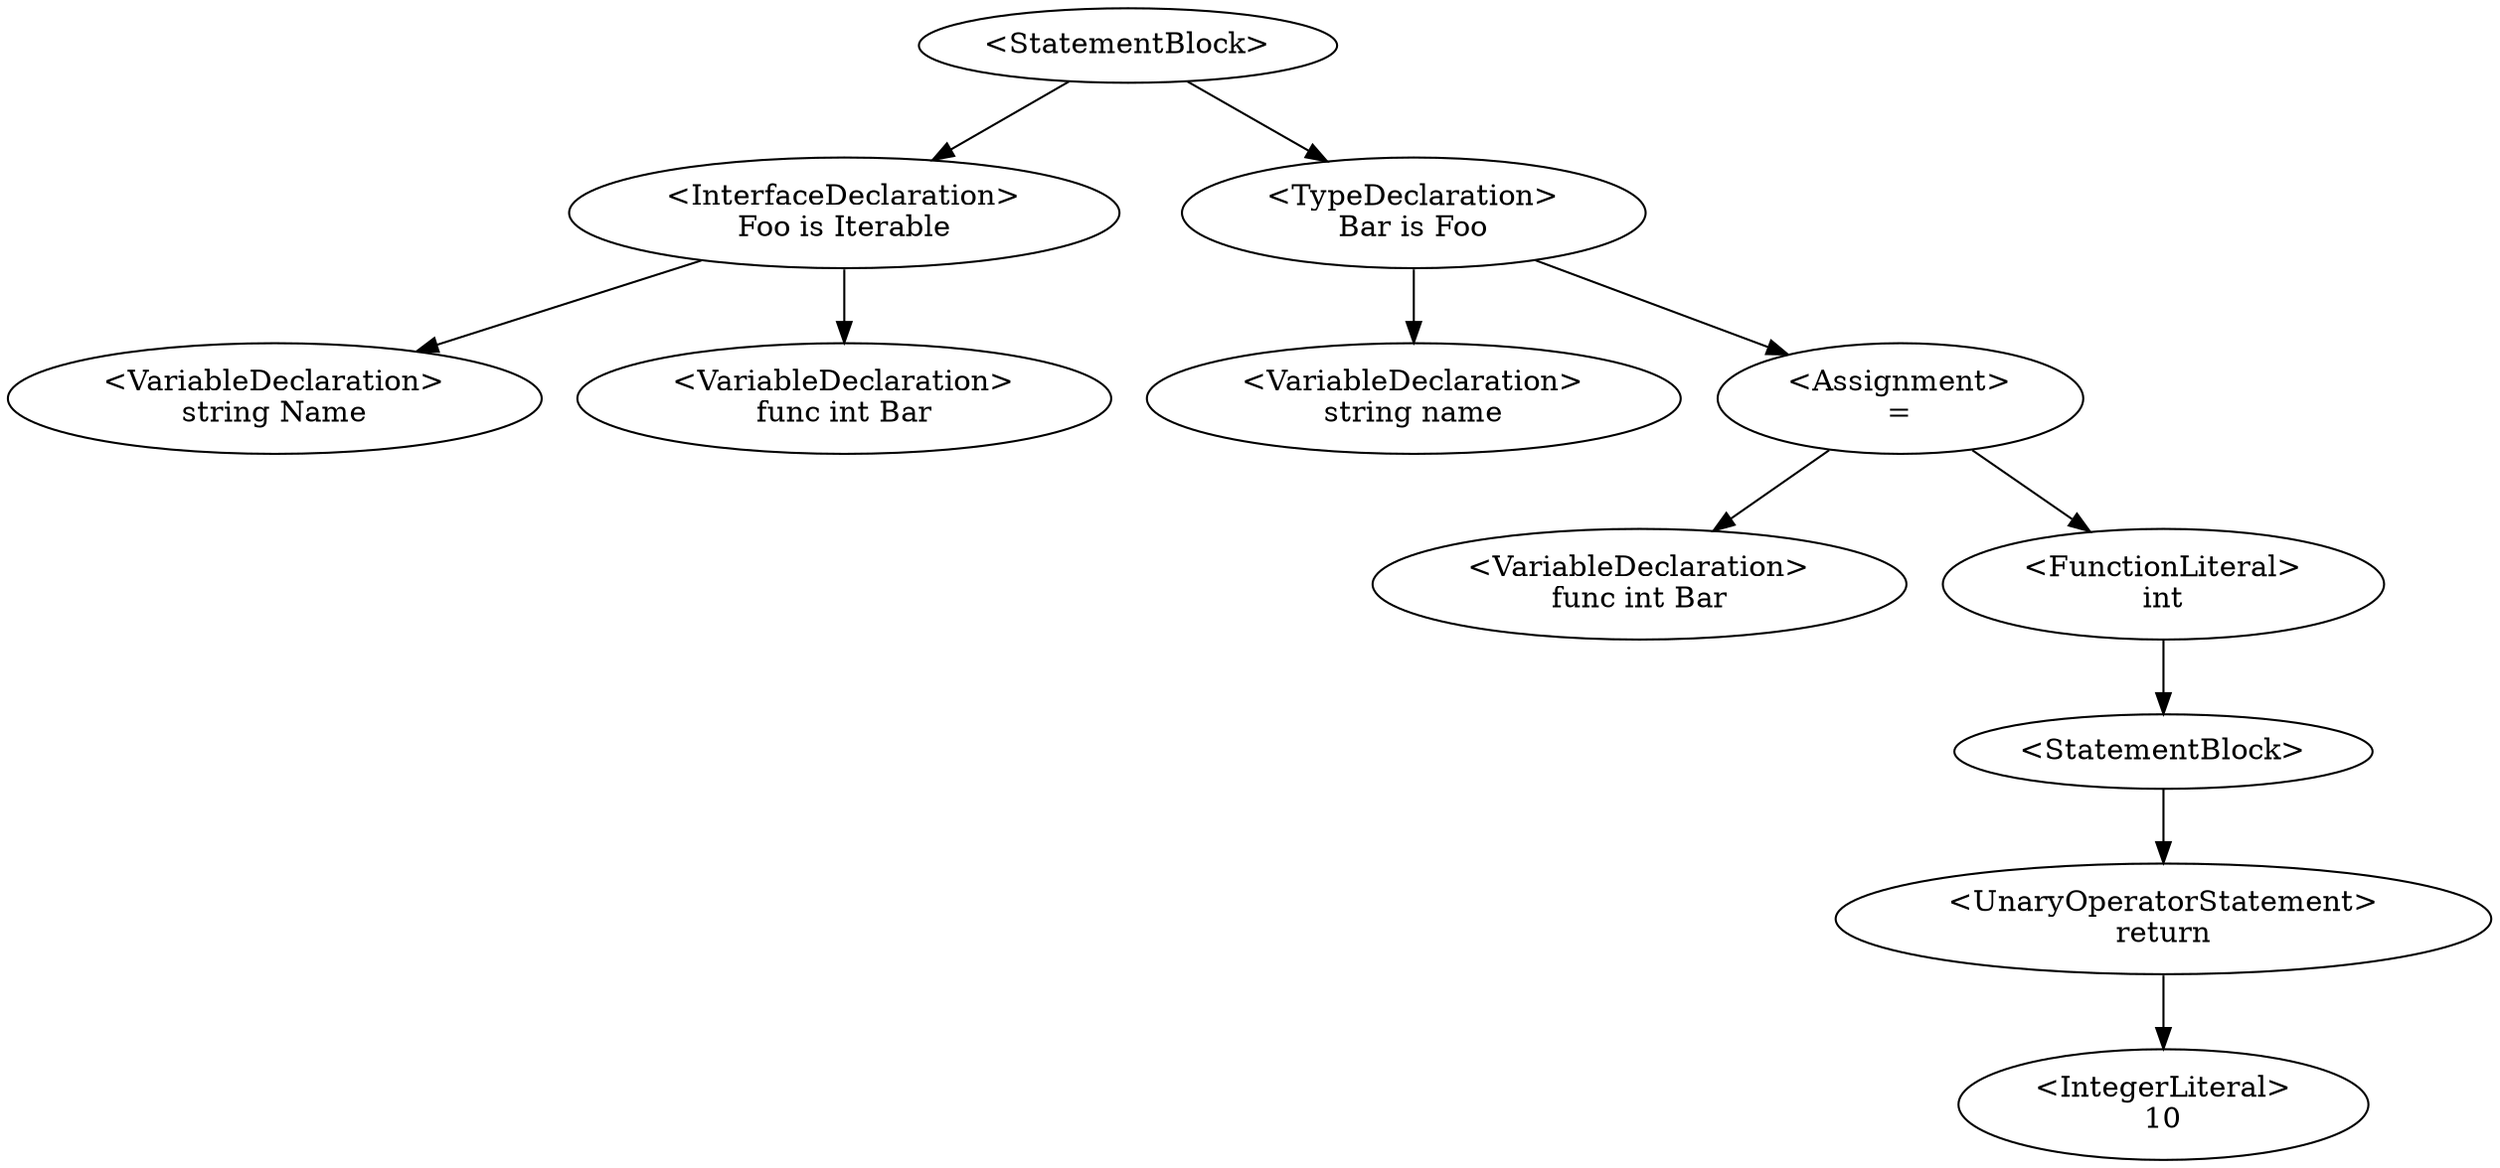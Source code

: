 digraph G {
0 [label="<StatementBlock>"];0->1;0->4;
1 [label="<InterfaceDeclaration>\nFoo is Iterable"];1->2;1->3;
2 [label="<VariableDeclaration>\nstring Name"];
3 [label="<VariableDeclaration>\nfunc int Bar"];
4 [label="<TypeDeclaration>\nBar is Foo"];4->5;4->7;
5 [label="<VariableDeclaration>\nstring name"];
7 [label="<Assignment>\n="];7->6;7->8;
6 [label="<VariableDeclaration>\nfunc int Bar"];
8 [label="<FunctionLiteral>
int"];8->11;
11 [label="<StatementBlock>"];11->9;
9 [label="<UnaryOperatorStatement>\nreturn"];9->10;
10 [label="<IntegerLiteral>\n10"];
}